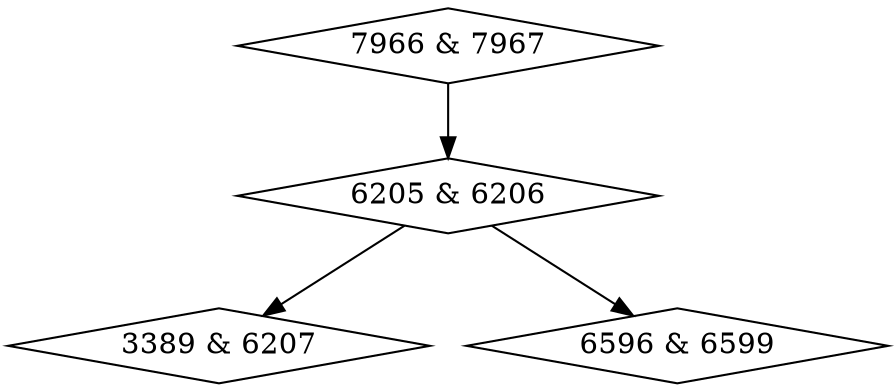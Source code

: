 digraph {
0 [label = "3389 & 6207", shape = diamond];
1 [label = "6205 & 6206", shape = diamond];
2 [label = "6596 & 6599", shape = diamond];
3 [label = "7966 & 7967", shape = diamond];
1->0;
1->2;
3->1;
}
